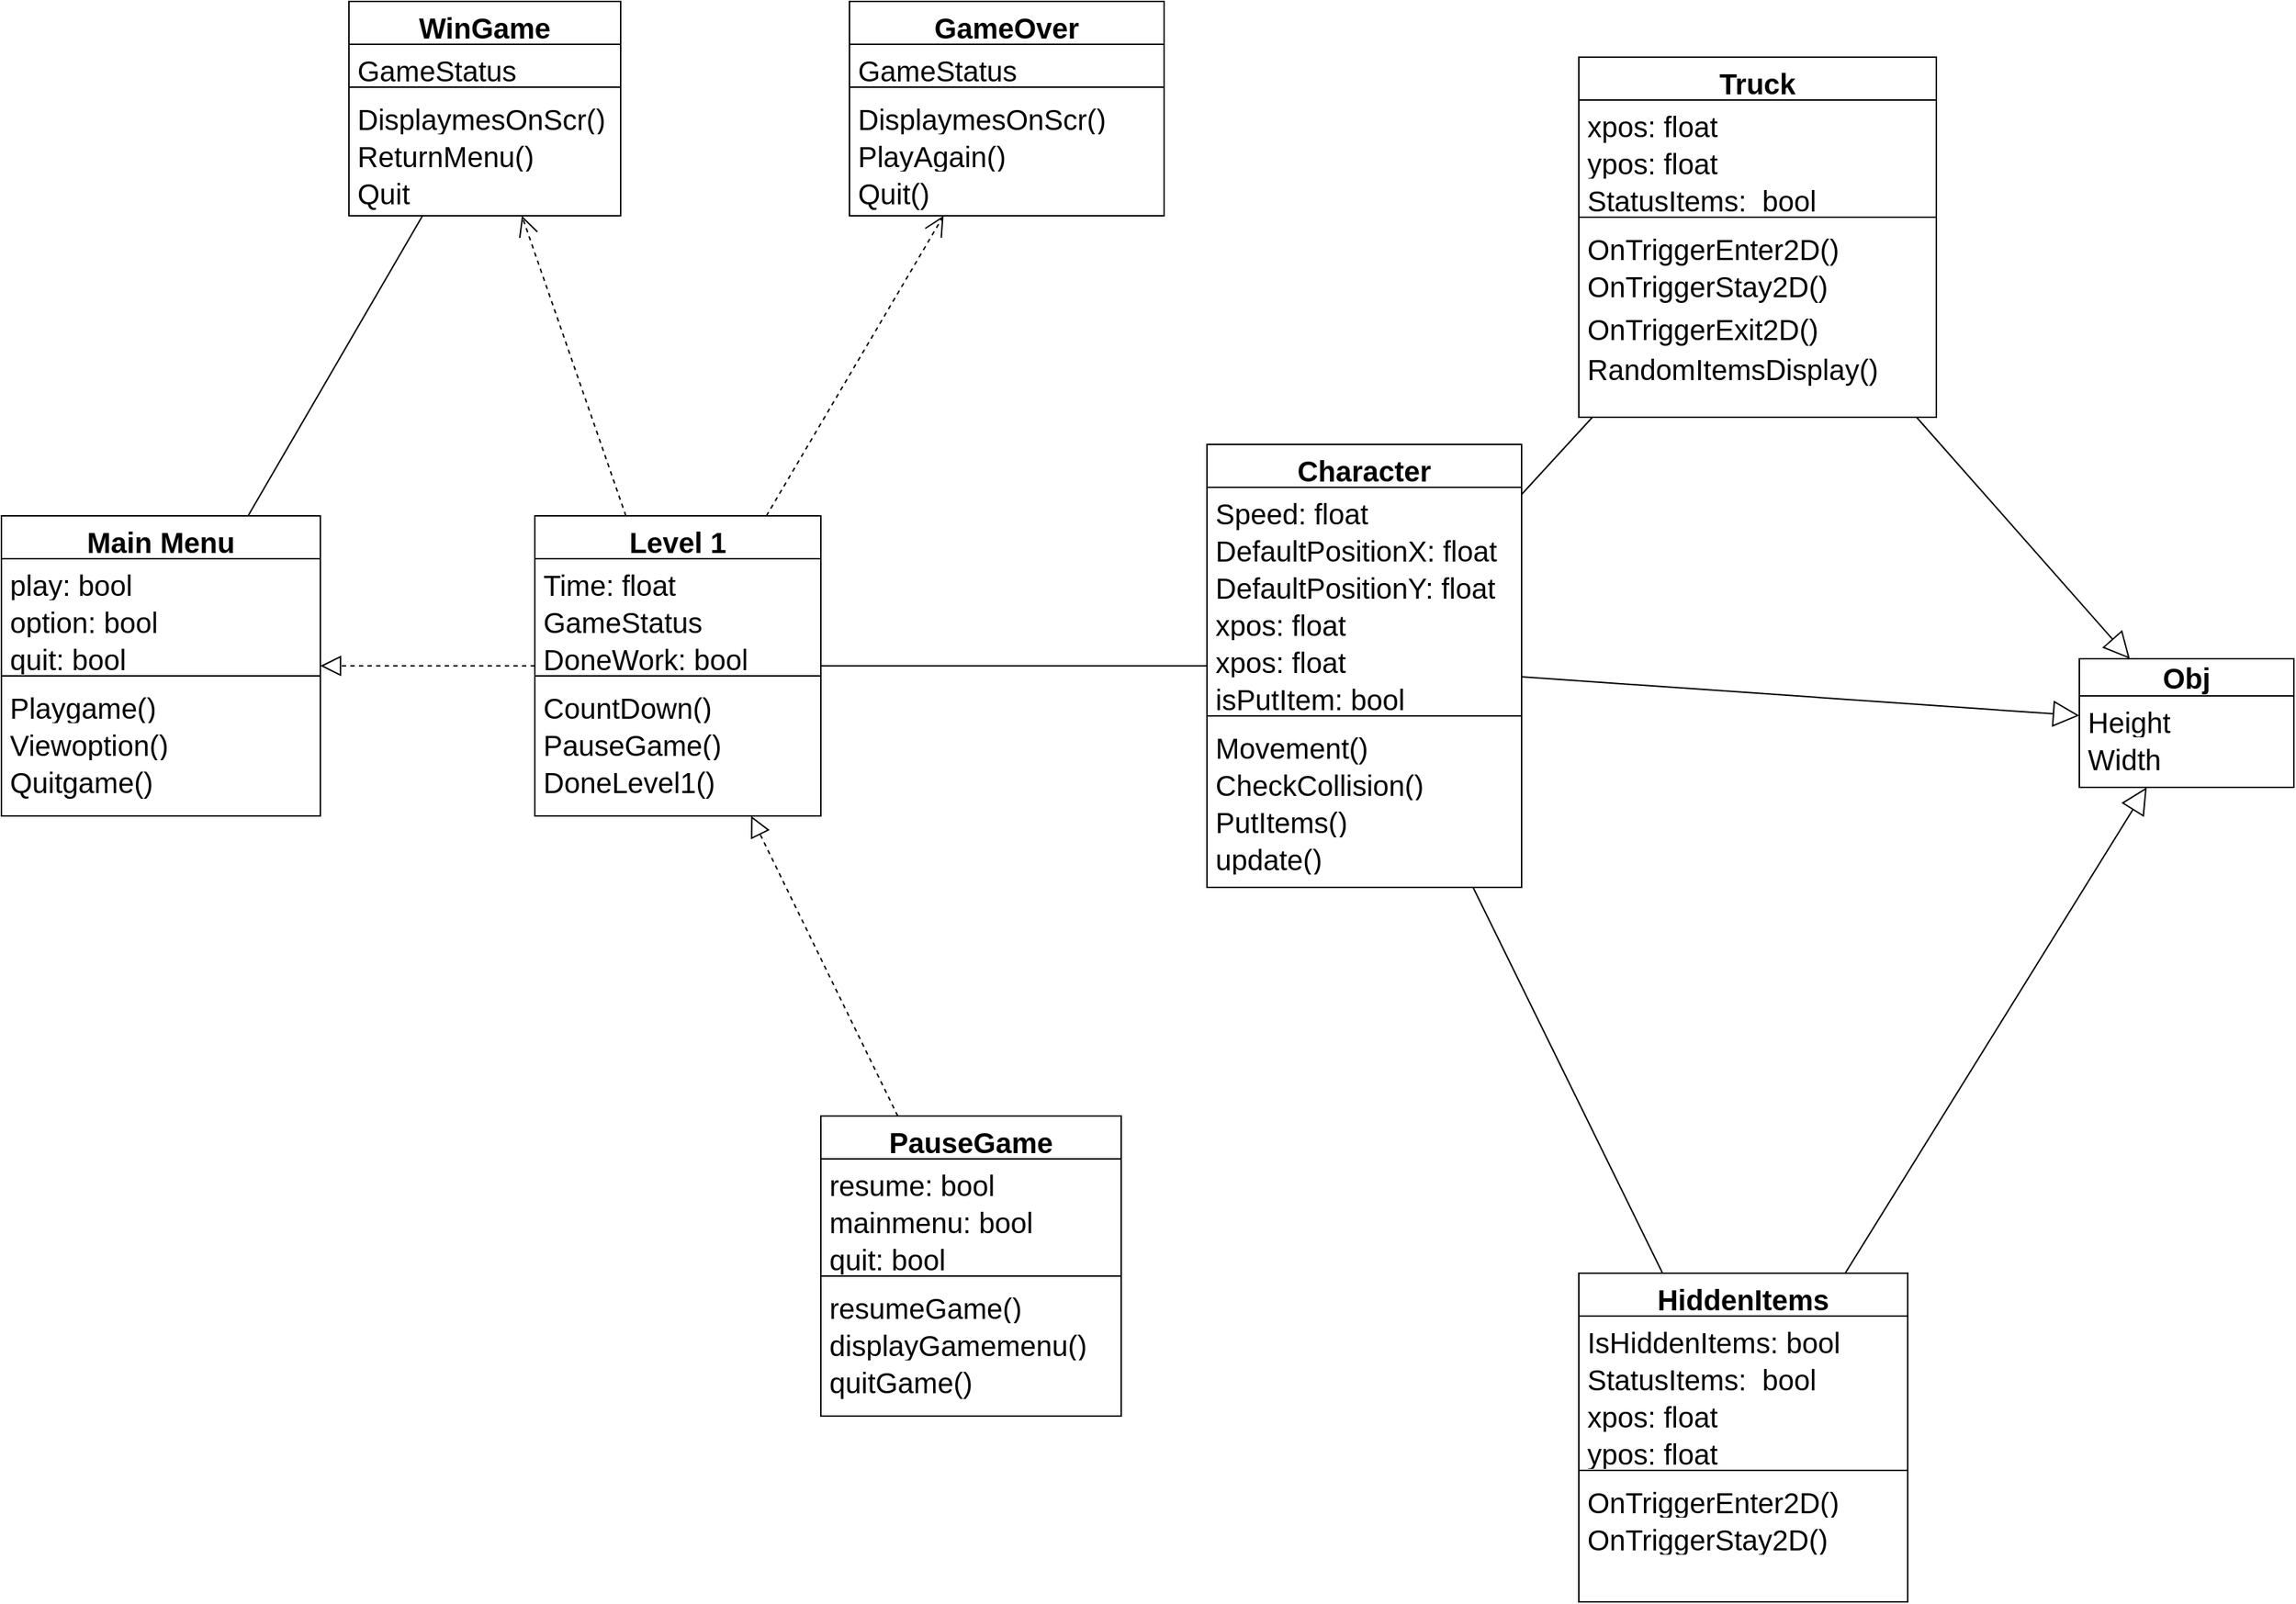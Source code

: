 <mxfile version="24.2.5" type="device">
  <diagram id="C5RBs43oDa-KdzZeNtuy" name="Page-1">
    <mxGraphModel dx="2876" dy="2363" grid="1" gridSize="10" guides="1" tooltips="1" connect="1" arrows="1" fold="1" page="1" pageScale="1" pageWidth="827" pageHeight="1169" math="0" shadow="0">
      <root>
        <mxCell id="WIyWlLk6GJQsqaUBKTNV-0" />
        <mxCell id="WIyWlLk6GJQsqaUBKTNV-1" parent="WIyWlLk6GJQsqaUBKTNV-0" />
        <mxCell id="zkfFHV4jXpPFQw0GAbJ--0" value="Character&#xa;" style="swimlane;fontStyle=1;align=center;verticalAlign=top;childLayout=stackLayout;horizontal=1;startSize=30;horizontalStack=0;resizeParent=1;resizeLast=0;collapsible=1;marginBottom=0;rounded=0;shadow=0;strokeWidth=1;fontSize=20;" parent="WIyWlLk6GJQsqaUBKTNV-1" vertex="1">
          <mxGeometry x="160" y="-440" width="220" height="310" as="geometry">
            <mxRectangle x="230" y="140" width="160" height="26" as="alternateBounds" />
          </mxGeometry>
        </mxCell>
        <mxCell id="zkfFHV4jXpPFQw0GAbJ--1" value="Speed: float" style="text;align=left;verticalAlign=top;spacingLeft=4;spacingRight=4;overflow=hidden;rotatable=0;points=[[0,0.5],[1,0.5]];portConstraint=eastwest;fontSize=20;" parent="zkfFHV4jXpPFQw0GAbJ--0" vertex="1">
          <mxGeometry y="30" width="220" height="26" as="geometry" />
        </mxCell>
        <mxCell id="zkfFHV4jXpPFQw0GAbJ--3" value="DefaultPositionX: float&#xa;" style="text;align=left;verticalAlign=top;spacingLeft=4;spacingRight=4;overflow=hidden;rotatable=0;points=[[0,0.5],[1,0.5]];portConstraint=eastwest;rounded=0;shadow=0;html=0;fontSize=20;" parent="zkfFHV4jXpPFQw0GAbJ--0" vertex="1">
          <mxGeometry y="56" width="220" height="26" as="geometry" />
        </mxCell>
        <mxCell id="CT_r5mI3dePRhRDk6yWv-2" value="DefaultPositionY: float" style="text;strokeColor=none;fillColor=none;align=left;verticalAlign=top;spacingLeft=4;spacingRight=4;overflow=hidden;rotatable=0;points=[[0,0.5],[1,0.5]];portConstraint=eastwest;whiteSpace=wrap;html=1;fontSize=20;" parent="zkfFHV4jXpPFQw0GAbJ--0" vertex="1">
          <mxGeometry y="82" width="220" height="26" as="geometry" />
        </mxCell>
        <mxCell id="CT_r5mI3dePRhRDk6yWv-3" value="xpos: float" style="text;strokeColor=none;fillColor=none;align=left;verticalAlign=top;spacingLeft=4;spacingRight=4;overflow=hidden;rotatable=0;points=[[0,0.5],[1,0.5]];portConstraint=eastwest;whiteSpace=wrap;html=1;fontSize=20;" parent="zkfFHV4jXpPFQw0GAbJ--0" vertex="1">
          <mxGeometry y="108" width="220" height="26" as="geometry" />
        </mxCell>
        <mxCell id="CT_r5mI3dePRhRDk6yWv-4" value="xpos: float" style="text;strokeColor=none;fillColor=none;align=left;verticalAlign=top;spacingLeft=4;spacingRight=4;overflow=hidden;rotatable=0;points=[[0,0.5],[1,0.5]];portConstraint=eastwest;whiteSpace=wrap;html=1;fontSize=20;" parent="zkfFHV4jXpPFQw0GAbJ--0" vertex="1">
          <mxGeometry y="134" width="220" height="26" as="geometry" />
        </mxCell>
        <mxCell id="CT_r5mI3dePRhRDk6yWv-5" value="isPutItem: bool" style="text;strokeColor=none;fillColor=none;align=left;verticalAlign=top;spacingLeft=4;spacingRight=4;overflow=hidden;rotatable=0;points=[[0,0.5],[1,0.5]];portConstraint=eastwest;whiteSpace=wrap;html=1;fontSize=20;" parent="zkfFHV4jXpPFQw0GAbJ--0" vertex="1">
          <mxGeometry y="160" width="220" height="26" as="geometry" />
        </mxCell>
        <mxCell id="zkfFHV4jXpPFQw0GAbJ--4" value="" style="line;html=1;strokeWidth=1;align=left;verticalAlign=middle;spacingTop=-1;spacingLeft=3;spacingRight=3;rotatable=0;labelPosition=right;points=[];portConstraint=eastwest;fontSize=20;" parent="zkfFHV4jXpPFQw0GAbJ--0" vertex="1">
          <mxGeometry y="186" width="220" height="8" as="geometry" />
        </mxCell>
        <mxCell id="zkfFHV4jXpPFQw0GAbJ--5" value="Movement()" style="text;align=left;verticalAlign=top;spacingLeft=4;spacingRight=4;overflow=hidden;rotatable=0;points=[[0,0.5],[1,0.5]];portConstraint=eastwest;fontSize=20;" parent="zkfFHV4jXpPFQw0GAbJ--0" vertex="1">
          <mxGeometry y="194" width="220" height="26" as="geometry" />
        </mxCell>
        <mxCell id="CT_r5mI3dePRhRDk6yWv-6" value="CheckCollision()" style="text;strokeColor=none;fillColor=none;align=left;verticalAlign=top;spacingLeft=4;spacingRight=4;overflow=hidden;rotatable=0;points=[[0,0.5],[1,0.5]];portConstraint=eastwest;whiteSpace=wrap;html=1;fontSize=20;" parent="zkfFHV4jXpPFQw0GAbJ--0" vertex="1">
          <mxGeometry y="220" width="220" height="26" as="geometry" />
        </mxCell>
        <mxCell id="CT_r5mI3dePRhRDk6yWv-7" value="PutItems()" style="text;strokeColor=none;fillColor=none;align=left;verticalAlign=top;spacingLeft=4;spacingRight=4;overflow=hidden;rotatable=0;points=[[0,0.5],[1,0.5]];portConstraint=eastwest;whiteSpace=wrap;html=1;fontSize=20;" parent="zkfFHV4jXpPFQw0GAbJ--0" vertex="1">
          <mxGeometry y="246" width="220" height="26" as="geometry" />
        </mxCell>
        <mxCell id="CT_r5mI3dePRhRDk6yWv-8" value="update()" style="text;strokeColor=none;fillColor=none;align=left;verticalAlign=top;spacingLeft=4;spacingRight=4;overflow=hidden;rotatable=0;points=[[0,0.5],[1,0.5]];portConstraint=eastwest;whiteSpace=wrap;html=1;fontSize=20;" parent="zkfFHV4jXpPFQw0GAbJ--0" vertex="1">
          <mxGeometry y="272" width="220" height="26" as="geometry" />
        </mxCell>
        <mxCell id="zkfFHV4jXpPFQw0GAbJ--6" value="HiddenItems" style="swimlane;fontStyle=1;align=center;verticalAlign=top;childLayout=stackLayout;horizontal=1;startSize=30;horizontalStack=0;resizeParent=1;resizeLast=0;collapsible=1;marginBottom=0;rounded=0;shadow=0;strokeWidth=1;fontSize=20;" parent="WIyWlLk6GJQsqaUBKTNV-1" vertex="1">
          <mxGeometry x="420" y="140" width="230" height="230" as="geometry">
            <mxRectangle x="130" y="380" width="160" height="26" as="alternateBounds" />
          </mxGeometry>
        </mxCell>
        <mxCell id="zkfFHV4jXpPFQw0GAbJ--7" value="IsHiddenItems: bool" style="text;align=left;verticalAlign=top;spacingLeft=4;spacingRight=4;overflow=hidden;rotatable=0;points=[[0,0.5],[1,0.5]];portConstraint=eastwest;fontSize=20;" parent="zkfFHV4jXpPFQw0GAbJ--6" vertex="1">
          <mxGeometry y="30" width="230" height="26" as="geometry" />
        </mxCell>
        <mxCell id="zkfFHV4jXpPFQw0GAbJ--8" value="StatusItems:  bool" style="text;align=left;verticalAlign=top;spacingLeft=4;spacingRight=4;overflow=hidden;rotatable=0;points=[[0,0.5],[1,0.5]];portConstraint=eastwest;rounded=0;shadow=0;html=0;fontSize=20;" parent="zkfFHV4jXpPFQw0GAbJ--6" vertex="1">
          <mxGeometry y="56" width="230" height="26" as="geometry" />
        </mxCell>
        <mxCell id="yN3q4EHjv4awixqsdk8Z-4" value="xpos: float" style="text;strokeColor=none;fillColor=none;align=left;verticalAlign=top;spacingLeft=4;spacingRight=4;overflow=hidden;rotatable=0;points=[[0,0.5],[1,0.5]];portConstraint=eastwest;whiteSpace=wrap;html=1;fontSize=20;" parent="zkfFHV4jXpPFQw0GAbJ--6" vertex="1">
          <mxGeometry y="82" width="230" height="26" as="geometry" />
        </mxCell>
        <mxCell id="yN3q4EHjv4awixqsdk8Z-5" value="ypos: float" style="text;strokeColor=none;fillColor=none;align=left;verticalAlign=top;spacingLeft=4;spacingRight=4;overflow=hidden;rotatable=0;points=[[0,0.5],[1,0.5]];portConstraint=eastwest;whiteSpace=wrap;html=1;fontSize=20;" parent="zkfFHV4jXpPFQw0GAbJ--6" vertex="1">
          <mxGeometry y="108" width="230" height="26" as="geometry" />
        </mxCell>
        <mxCell id="zkfFHV4jXpPFQw0GAbJ--9" value="" style="line;html=1;strokeWidth=1;align=left;verticalAlign=middle;spacingTop=-1;spacingLeft=3;spacingRight=3;rotatable=0;labelPosition=right;points=[];portConstraint=eastwest;fontSize=20;" parent="zkfFHV4jXpPFQw0GAbJ--6" vertex="1">
          <mxGeometry y="134" width="230" height="8" as="geometry" />
        </mxCell>
        <mxCell id="yN3q4EHjv4awixqsdk8Z-1" value="OnTriggerEnter2D()" style="text;strokeColor=none;fillColor=none;align=left;verticalAlign=top;spacingLeft=4;spacingRight=4;overflow=hidden;rotatable=0;points=[[0,0.5],[1,0.5]];portConstraint=eastwest;whiteSpace=wrap;html=1;fontSize=20;" parent="zkfFHV4jXpPFQw0GAbJ--6" vertex="1">
          <mxGeometry y="142" width="230" height="26" as="geometry" />
        </mxCell>
        <mxCell id="yN3q4EHjv4awixqsdk8Z-2" value="OnTriggerStay2D()" style="text;strokeColor=none;fillColor=none;align=left;verticalAlign=top;spacingLeft=4;spacingRight=4;overflow=hidden;rotatable=0;points=[[0,0.5],[1,0.5]];portConstraint=eastwest;whiteSpace=wrap;html=1;fontSize=20;" parent="zkfFHV4jXpPFQw0GAbJ--6" vertex="1">
          <mxGeometry y="168" width="230" height="26" as="geometry" />
        </mxCell>
        <mxCell id="zkfFHV4jXpPFQw0GAbJ--17" value="Truck" style="swimlane;fontStyle=1;align=center;verticalAlign=top;childLayout=stackLayout;horizontal=1;startSize=30;horizontalStack=0;resizeParent=1;resizeLast=0;collapsible=1;marginBottom=0;rounded=0;shadow=0;strokeWidth=1;fontSize=20;" parent="WIyWlLk6GJQsqaUBKTNV-1" vertex="1">
          <mxGeometry x="420" y="-711" width="250" height="252" as="geometry">
            <mxRectangle x="550" y="140" width="160" height="26" as="alternateBounds" />
          </mxGeometry>
        </mxCell>
        <mxCell id="zkfFHV4jXpPFQw0GAbJ--18" value="xpos: float&#xa;" style="text;align=left;verticalAlign=top;spacingLeft=4;spacingRight=4;overflow=hidden;rotatable=0;points=[[0,0.5],[1,0.5]];portConstraint=eastwest;fontSize=20;" parent="zkfFHV4jXpPFQw0GAbJ--17" vertex="1">
          <mxGeometry y="30" width="250" height="26" as="geometry" />
        </mxCell>
        <mxCell id="yN3q4EHjv4awixqsdk8Z-7" value="&lt;font style=&quot;font-size: 20px;&quot;&gt;ypos: float&lt;/font&gt;&lt;div style=&quot;font-size: 20px;&quot;&gt;&lt;br&gt;&lt;/div&gt;" style="text;strokeColor=none;fillColor=none;align=left;verticalAlign=top;spacingLeft=4;spacingRight=4;overflow=hidden;rotatable=0;points=[[0,0.5],[1,0.5]];portConstraint=eastwest;whiteSpace=wrap;html=1;" parent="zkfFHV4jXpPFQw0GAbJ--17" vertex="1">
          <mxGeometry y="56" width="250" height="26" as="geometry" />
        </mxCell>
        <mxCell id="yN3q4EHjv4awixqsdk8Z-8" value="&lt;span style=&quot;font-size: 20px; text-wrap: nowrap;&quot;&gt;StatusItems:&amp;nbsp; bool&lt;/span&gt;" style="text;strokeColor=none;fillColor=none;align=left;verticalAlign=top;spacingLeft=4;spacingRight=4;overflow=hidden;rotatable=0;points=[[0,0.5],[1,0.5]];portConstraint=eastwest;whiteSpace=wrap;html=1;" parent="zkfFHV4jXpPFQw0GAbJ--17" vertex="1">
          <mxGeometry y="82" width="250" height="26" as="geometry" />
        </mxCell>
        <mxCell id="zkfFHV4jXpPFQw0GAbJ--23" value="" style="line;html=1;strokeWidth=1;align=left;verticalAlign=middle;spacingTop=-1;spacingLeft=3;spacingRight=3;rotatable=0;labelPosition=right;points=[];portConstraint=eastwest;fontSize=20;" parent="zkfFHV4jXpPFQw0GAbJ--17" vertex="1">
          <mxGeometry y="108" width="250" height="8" as="geometry" />
        </mxCell>
        <mxCell id="zkfFHV4jXpPFQw0GAbJ--25" value="OnTriggerEnter2D()" style="text;align=left;verticalAlign=top;spacingLeft=4;spacingRight=4;overflow=hidden;rotatable=0;points=[[0,0.5],[1,0.5]];portConstraint=eastwest;fontSize=20;" parent="zkfFHV4jXpPFQw0GAbJ--17" vertex="1">
          <mxGeometry y="116" width="250" height="26" as="geometry" />
        </mxCell>
        <mxCell id="yN3q4EHjv4awixqsdk8Z-12" value="&lt;span style=&quot;font-size: 20px;&quot;&gt;OnTriggerStay2D()&lt;/span&gt;" style="text;strokeColor=none;fillColor=none;align=left;verticalAlign=top;spacingLeft=4;spacingRight=4;overflow=hidden;rotatable=0;points=[[0,0.5],[1,0.5]];portConstraint=eastwest;whiteSpace=wrap;html=1;" parent="zkfFHV4jXpPFQw0GAbJ--17" vertex="1">
          <mxGeometry y="142" width="250" height="30" as="geometry" />
        </mxCell>
        <mxCell id="yN3q4EHjv4awixqsdk8Z-13" value="&lt;span style=&quot;font-size: 20px;&quot;&gt;OnTriggerExit2D()&lt;/span&gt;" style="text;strokeColor=none;fillColor=none;align=left;verticalAlign=top;spacingLeft=4;spacingRight=4;overflow=hidden;rotatable=0;points=[[0,0.5],[1,0.5]];portConstraint=eastwest;whiteSpace=wrap;html=1;" parent="zkfFHV4jXpPFQw0GAbJ--17" vertex="1">
          <mxGeometry y="172" width="250" height="28" as="geometry" />
        </mxCell>
        <mxCell id="yN3q4EHjv4awixqsdk8Z-14" value="&lt;font style=&quot;font-size: 20px;&quot;&gt;RandomItemsDisplay()&lt;/font&gt;" style="text;strokeColor=none;fillColor=none;align=left;verticalAlign=top;spacingLeft=4;spacingRight=4;overflow=hidden;rotatable=0;points=[[0,0.5],[1,0.5]];portConstraint=eastwest;whiteSpace=wrap;html=1;" parent="zkfFHV4jXpPFQw0GAbJ--17" vertex="1">
          <mxGeometry y="200" width="250" height="40" as="geometry" />
        </mxCell>
        <mxCell id="yN3q4EHjv4awixqsdk8Z-16" value="Main Menu" style="swimlane;fontStyle=1;align=center;verticalAlign=top;childLayout=stackLayout;horizontal=1;startSize=30;horizontalStack=0;resizeParent=1;resizeParentMax=0;resizeLast=0;collapsible=1;marginBottom=0;whiteSpace=wrap;html=1;fontSize=20;" parent="WIyWlLk6GJQsqaUBKTNV-1" vertex="1">
          <mxGeometry x="-683" y="-390" width="223" height="210" as="geometry" />
        </mxCell>
        <mxCell id="yN3q4EHjv4awixqsdk8Z-17" value="play: bool&lt;div style=&quot;font-size: 20px;&quot;&gt;&lt;br style=&quot;font-size: 20px;&quot;&gt;&lt;/div&gt;" style="text;strokeColor=none;fillColor=none;align=left;verticalAlign=top;spacingLeft=4;spacingRight=4;overflow=hidden;rotatable=0;points=[[0,0.5],[1,0.5]];portConstraint=eastwest;whiteSpace=wrap;html=1;fontSize=20;" parent="yN3q4EHjv4awixqsdk8Z-16" vertex="1">
          <mxGeometry y="30" width="223" height="26" as="geometry" />
        </mxCell>
        <mxCell id="yN3q4EHjv4awixqsdk8Z-20" value="option: bool" style="text;strokeColor=none;fillColor=none;align=left;verticalAlign=top;spacingLeft=4;spacingRight=4;overflow=hidden;rotatable=0;points=[[0,0.5],[1,0.5]];portConstraint=eastwest;whiteSpace=wrap;html=1;fontSize=20;" parent="yN3q4EHjv4awixqsdk8Z-16" vertex="1">
          <mxGeometry y="56" width="223" height="26" as="geometry" />
        </mxCell>
        <mxCell id="yN3q4EHjv4awixqsdk8Z-21" value="quit: bool" style="text;strokeColor=none;fillColor=none;align=left;verticalAlign=top;spacingLeft=4;spacingRight=4;overflow=hidden;rotatable=0;points=[[0,0.5],[1,0.5]];portConstraint=eastwest;whiteSpace=wrap;html=1;fontSize=20;" parent="yN3q4EHjv4awixqsdk8Z-16" vertex="1">
          <mxGeometry y="82" width="223" height="26" as="geometry" />
        </mxCell>
        <mxCell id="yN3q4EHjv4awixqsdk8Z-18" value="" style="line;strokeWidth=1;fillColor=none;align=left;verticalAlign=middle;spacingTop=-1;spacingLeft=3;spacingRight=3;rotatable=0;labelPosition=right;points=[];portConstraint=eastwest;strokeColor=inherit;fontSize=20;" parent="yN3q4EHjv4awixqsdk8Z-16" vertex="1">
          <mxGeometry y="108" width="223" height="8" as="geometry" />
        </mxCell>
        <mxCell id="yN3q4EHjv4awixqsdk8Z-19" value="Playgame()" style="text;strokeColor=none;fillColor=none;align=left;verticalAlign=top;spacingLeft=4;spacingRight=4;overflow=hidden;rotatable=0;points=[[0,0.5],[1,0.5]];portConstraint=eastwest;whiteSpace=wrap;html=1;fontSize=20;" parent="yN3q4EHjv4awixqsdk8Z-16" vertex="1">
          <mxGeometry y="116" width="223" height="26" as="geometry" />
        </mxCell>
        <mxCell id="yN3q4EHjv4awixqsdk8Z-22" value="Viewoption()" style="text;strokeColor=none;fillColor=none;align=left;verticalAlign=top;spacingLeft=4;spacingRight=4;overflow=hidden;rotatable=0;points=[[0,0.5],[1,0.5]];portConstraint=eastwest;whiteSpace=wrap;html=1;fontSize=20;" parent="yN3q4EHjv4awixqsdk8Z-16" vertex="1">
          <mxGeometry y="142" width="223" height="26" as="geometry" />
        </mxCell>
        <mxCell id="yN3q4EHjv4awixqsdk8Z-23" value="Quitgame()" style="text;strokeColor=none;fillColor=none;align=left;verticalAlign=top;spacingLeft=4;spacingRight=4;overflow=hidden;rotatable=0;points=[[0,0.5],[1,0.5]];portConstraint=eastwest;whiteSpace=wrap;html=1;fontSize=20;" parent="yN3q4EHjv4awixqsdk8Z-16" vertex="1">
          <mxGeometry y="168" width="223" height="42" as="geometry" />
        </mxCell>
        <mxCell id="yN3q4EHjv4awixqsdk8Z-24" value="Level 1" style="swimlane;fontStyle=1;align=center;verticalAlign=top;childLayout=stackLayout;horizontal=1;startSize=30;horizontalStack=0;resizeParent=1;resizeParentMax=0;resizeLast=0;collapsible=1;marginBottom=0;whiteSpace=wrap;html=1;fontSize=20;" parent="WIyWlLk6GJQsqaUBKTNV-1" vertex="1">
          <mxGeometry x="-310" y="-390" width="200" height="210" as="geometry" />
        </mxCell>
        <mxCell id="yN3q4EHjv4awixqsdk8Z-25" value="Time: float" style="text;strokeColor=none;fillColor=none;align=left;verticalAlign=top;spacingLeft=4;spacingRight=4;overflow=hidden;rotatable=0;points=[[0,0.5],[1,0.5]];portConstraint=eastwest;whiteSpace=wrap;html=1;fontSize=20;" parent="yN3q4EHjv4awixqsdk8Z-24" vertex="1">
          <mxGeometry y="30" width="200" height="26" as="geometry" />
        </mxCell>
        <mxCell id="yN3q4EHjv4awixqsdk8Z-28" value="GameStatus" style="text;strokeColor=none;fillColor=none;align=left;verticalAlign=top;spacingLeft=4;spacingRight=4;overflow=hidden;rotatable=0;points=[[0,0.5],[1,0.5]];portConstraint=eastwest;whiteSpace=wrap;html=1;fontSize=20;" parent="yN3q4EHjv4awixqsdk8Z-24" vertex="1">
          <mxGeometry y="56" width="200" height="26" as="geometry" />
        </mxCell>
        <mxCell id="yN3q4EHjv4awixqsdk8Z-30" value="DoneWork: bool" style="text;strokeColor=none;fillColor=none;align=left;verticalAlign=top;spacingLeft=4;spacingRight=4;overflow=hidden;rotatable=0;points=[[0,0.5],[1,0.5]];portConstraint=eastwest;whiteSpace=wrap;html=1;fontSize=20;" parent="yN3q4EHjv4awixqsdk8Z-24" vertex="1">
          <mxGeometry y="82" width="200" height="26" as="geometry" />
        </mxCell>
        <mxCell id="yN3q4EHjv4awixqsdk8Z-26" value="" style="line;strokeWidth=1;fillColor=none;align=left;verticalAlign=middle;spacingTop=-1;spacingLeft=3;spacingRight=3;rotatable=0;labelPosition=right;points=[];portConstraint=eastwest;strokeColor=inherit;fontSize=20;" parent="yN3q4EHjv4awixqsdk8Z-24" vertex="1">
          <mxGeometry y="108" width="200" height="8" as="geometry" />
        </mxCell>
        <mxCell id="yN3q4EHjv4awixqsdk8Z-27" value="CountDown()" style="text;strokeColor=none;fillColor=none;align=left;verticalAlign=top;spacingLeft=4;spacingRight=4;overflow=hidden;rotatable=0;points=[[0,0.5],[1,0.5]];portConstraint=eastwest;whiteSpace=wrap;html=1;fontSize=20;" parent="yN3q4EHjv4awixqsdk8Z-24" vertex="1">
          <mxGeometry y="116" width="200" height="26" as="geometry" />
        </mxCell>
        <mxCell id="yN3q4EHjv4awixqsdk8Z-29" value="PauseGame()" style="text;strokeColor=none;fillColor=none;align=left;verticalAlign=top;spacingLeft=4;spacingRight=4;overflow=hidden;rotatable=0;points=[[0,0.5],[1,0.5]];portConstraint=eastwest;whiteSpace=wrap;html=1;fontSize=20;" parent="yN3q4EHjv4awixqsdk8Z-24" vertex="1">
          <mxGeometry y="142" width="200" height="26" as="geometry" />
        </mxCell>
        <mxCell id="yN3q4EHjv4awixqsdk8Z-31" value="DoneLevel1()" style="text;strokeColor=none;fillColor=none;align=left;verticalAlign=top;spacingLeft=4;spacingRight=4;overflow=hidden;rotatable=0;points=[[0,0.5],[1,0.5]];portConstraint=eastwest;whiteSpace=wrap;html=1;fontSize=20;" parent="yN3q4EHjv4awixqsdk8Z-24" vertex="1">
          <mxGeometry y="168" width="200" height="42" as="geometry" />
        </mxCell>
        <mxCell id="yN3q4EHjv4awixqsdk8Z-36" value="PauseGame" style="swimlane;fontStyle=1;align=center;verticalAlign=top;childLayout=stackLayout;horizontal=1;startSize=30;horizontalStack=0;resizeParent=1;resizeParentMax=0;resizeLast=0;collapsible=1;marginBottom=0;whiteSpace=wrap;html=1;fontSize=20;" parent="WIyWlLk6GJQsqaUBKTNV-1" vertex="1">
          <mxGeometry x="-110" y="30" width="210" height="210" as="geometry" />
        </mxCell>
        <mxCell id="yN3q4EHjv4awixqsdk8Z-37" value="resume: bool" style="text;strokeColor=none;fillColor=none;align=left;verticalAlign=top;spacingLeft=4;spacingRight=4;overflow=hidden;rotatable=0;points=[[0,0.5],[1,0.5]];portConstraint=eastwest;whiteSpace=wrap;html=1;fontSize=20;" parent="yN3q4EHjv4awixqsdk8Z-36" vertex="1">
          <mxGeometry y="30" width="210" height="26" as="geometry" />
        </mxCell>
        <mxCell id="yN3q4EHjv4awixqsdk8Z-40" value="mainmenu: bool" style="text;strokeColor=none;fillColor=none;align=left;verticalAlign=top;spacingLeft=4;spacingRight=4;overflow=hidden;rotatable=0;points=[[0,0.5],[1,0.5]];portConstraint=eastwest;whiteSpace=wrap;html=1;fontSize=20;" parent="yN3q4EHjv4awixqsdk8Z-36" vertex="1">
          <mxGeometry y="56" width="210" height="26" as="geometry" />
        </mxCell>
        <mxCell id="yN3q4EHjv4awixqsdk8Z-41" value="quit: bool" style="text;strokeColor=none;fillColor=none;align=left;verticalAlign=top;spacingLeft=4;spacingRight=4;overflow=hidden;rotatable=0;points=[[0,0.5],[1,0.5]];portConstraint=eastwest;whiteSpace=wrap;html=1;fontSize=20;" parent="yN3q4EHjv4awixqsdk8Z-36" vertex="1">
          <mxGeometry y="82" width="210" height="26" as="geometry" />
        </mxCell>
        <mxCell id="yN3q4EHjv4awixqsdk8Z-38" value="" style="line;strokeWidth=1;fillColor=none;align=left;verticalAlign=middle;spacingTop=-1;spacingLeft=3;spacingRight=3;rotatable=0;labelPosition=right;points=[];portConstraint=eastwest;strokeColor=inherit;fontSize=20;" parent="yN3q4EHjv4awixqsdk8Z-36" vertex="1">
          <mxGeometry y="108" width="210" height="8" as="geometry" />
        </mxCell>
        <mxCell id="yN3q4EHjv4awixqsdk8Z-42" value="resumeGame()" style="text;strokeColor=none;fillColor=none;align=left;verticalAlign=top;spacingLeft=4;spacingRight=4;overflow=hidden;rotatable=0;points=[[0,0.5],[1,0.5]];portConstraint=eastwest;whiteSpace=wrap;html=1;fontSize=20;" parent="yN3q4EHjv4awixqsdk8Z-36" vertex="1">
          <mxGeometry y="116" width="210" height="26" as="geometry" />
        </mxCell>
        <mxCell id="yN3q4EHjv4awixqsdk8Z-43" value="displayGamemenu()" style="text;strokeColor=none;fillColor=none;align=left;verticalAlign=top;spacingLeft=4;spacingRight=4;overflow=hidden;rotatable=0;points=[[0,0.5],[1,0.5]];portConstraint=eastwest;whiteSpace=wrap;html=1;fontSize=20;" parent="yN3q4EHjv4awixqsdk8Z-36" vertex="1">
          <mxGeometry y="142" width="210" height="26" as="geometry" />
        </mxCell>
        <mxCell id="yN3q4EHjv4awixqsdk8Z-44" value="quitGame()" style="text;strokeColor=none;fillColor=none;align=left;verticalAlign=top;spacingLeft=4;spacingRight=4;overflow=hidden;rotatable=0;points=[[0,0.5],[1,0.5]];portConstraint=eastwest;whiteSpace=wrap;html=1;fontSize=20;" parent="yN3q4EHjv4awixqsdk8Z-36" vertex="1">
          <mxGeometry y="168" width="210" height="42" as="geometry" />
        </mxCell>
        <mxCell id="yN3q4EHjv4awixqsdk8Z-49" value="WinGame" style="swimlane;fontStyle=1;align=center;verticalAlign=top;childLayout=stackLayout;horizontal=1;startSize=30;horizontalStack=0;resizeParent=1;resizeParentMax=0;resizeLast=0;collapsible=1;marginBottom=0;whiteSpace=wrap;html=1;fontSize=20;" parent="WIyWlLk6GJQsqaUBKTNV-1" vertex="1">
          <mxGeometry x="-440" y="-750" width="190" height="150" as="geometry" />
        </mxCell>
        <mxCell id="yN3q4EHjv4awixqsdk8Z-50" value="GameStatus" style="text;strokeColor=none;fillColor=none;align=left;verticalAlign=top;spacingLeft=4;spacingRight=4;overflow=hidden;rotatable=0;points=[[0,0.5],[1,0.5]];portConstraint=eastwest;whiteSpace=wrap;html=1;fontSize=20;" parent="yN3q4EHjv4awixqsdk8Z-49" vertex="1">
          <mxGeometry y="30" width="190" height="26" as="geometry" />
        </mxCell>
        <mxCell id="yN3q4EHjv4awixqsdk8Z-51" value="" style="line;strokeWidth=1;fillColor=none;align=left;verticalAlign=middle;spacingTop=-1;spacingLeft=3;spacingRight=3;rotatable=0;labelPosition=right;points=[];portConstraint=eastwest;strokeColor=inherit;fontSize=20;" parent="yN3q4EHjv4awixqsdk8Z-49" vertex="1">
          <mxGeometry y="56" width="190" height="8" as="geometry" />
        </mxCell>
        <mxCell id="yN3q4EHjv4awixqsdk8Z-52" value="DisplaymesOnScr()" style="text;strokeColor=none;fillColor=none;align=left;verticalAlign=top;spacingLeft=4;spacingRight=4;overflow=hidden;rotatable=0;points=[[0,0.5],[1,0.5]];portConstraint=eastwest;whiteSpace=wrap;html=1;fontSize=20;" parent="yN3q4EHjv4awixqsdk8Z-49" vertex="1">
          <mxGeometry y="64" width="190" height="26" as="geometry" />
        </mxCell>
        <mxCell id="yN3q4EHjv4awixqsdk8Z-64" value="ReturnMenu()" style="text;strokeColor=none;fillColor=none;align=left;verticalAlign=top;spacingLeft=4;spacingRight=4;overflow=hidden;rotatable=0;points=[[0,0.5],[1,0.5]];portConstraint=eastwest;whiteSpace=wrap;html=1;fontSize=20;" parent="yN3q4EHjv4awixqsdk8Z-49" vertex="1">
          <mxGeometry y="90" width="190" height="26" as="geometry" />
        </mxCell>
        <mxCell id="yN3q4EHjv4awixqsdk8Z-67" value="Quit" style="text;strokeColor=none;fillColor=none;align=left;verticalAlign=top;spacingLeft=4;spacingRight=4;overflow=hidden;rotatable=0;points=[[0,0.5],[1,0.5]];portConstraint=eastwest;whiteSpace=wrap;html=1;fontSize=20;" parent="yN3q4EHjv4awixqsdk8Z-49" vertex="1">
          <mxGeometry y="116" width="190" height="34" as="geometry" />
        </mxCell>
        <mxCell id="yN3q4EHjv4awixqsdk8Z-58" value="GameOver" style="swimlane;fontStyle=1;align=center;verticalAlign=top;childLayout=stackLayout;horizontal=1;startSize=30;horizontalStack=0;resizeParent=1;resizeParentMax=0;resizeLast=0;collapsible=1;marginBottom=0;whiteSpace=wrap;html=1;fontSize=20;" parent="WIyWlLk6GJQsqaUBKTNV-1" vertex="1">
          <mxGeometry x="-90" y="-750" width="220" height="150" as="geometry" />
        </mxCell>
        <mxCell id="yN3q4EHjv4awixqsdk8Z-59" value="GameStatus" style="text;strokeColor=none;fillColor=none;align=left;verticalAlign=top;spacingLeft=4;spacingRight=4;overflow=hidden;rotatable=0;points=[[0,0.5],[1,0.5]];portConstraint=eastwest;whiteSpace=wrap;html=1;fontSize=20;" parent="yN3q4EHjv4awixqsdk8Z-58" vertex="1">
          <mxGeometry y="30" width="220" height="26" as="geometry" />
        </mxCell>
        <mxCell id="yN3q4EHjv4awixqsdk8Z-60" value="" style="line;strokeWidth=1;fillColor=none;align=left;verticalAlign=middle;spacingTop=-1;spacingLeft=3;spacingRight=3;rotatable=0;labelPosition=right;points=[];portConstraint=eastwest;strokeColor=inherit;fontSize=20;" parent="yN3q4EHjv4awixqsdk8Z-58" vertex="1">
          <mxGeometry y="56" width="220" height="8" as="geometry" />
        </mxCell>
        <mxCell id="yN3q4EHjv4awixqsdk8Z-61" value="DisplaymesOnScr()" style="text;strokeColor=none;fillColor=none;align=left;verticalAlign=top;spacingLeft=4;spacingRight=4;overflow=hidden;rotatable=0;points=[[0,0.5],[1,0.5]];portConstraint=eastwest;whiteSpace=wrap;html=1;fontSize=20;" parent="yN3q4EHjv4awixqsdk8Z-58" vertex="1">
          <mxGeometry y="64" width="220" height="26" as="geometry" />
        </mxCell>
        <mxCell id="yN3q4EHjv4awixqsdk8Z-65" value="PlayAgain()" style="text;strokeColor=none;fillColor=none;align=left;verticalAlign=top;spacingLeft=4;spacingRight=4;overflow=hidden;rotatable=0;points=[[0,0.5],[1,0.5]];portConstraint=eastwest;whiteSpace=wrap;html=1;fontSize=20;" parent="yN3q4EHjv4awixqsdk8Z-58" vertex="1">
          <mxGeometry y="90" width="220" height="26" as="geometry" />
        </mxCell>
        <mxCell id="yN3q4EHjv4awixqsdk8Z-66" value="Quit()" style="text;strokeColor=none;fillColor=none;align=left;verticalAlign=top;spacingLeft=4;spacingRight=4;overflow=hidden;rotatable=0;points=[[0,0.5],[1,0.5]];portConstraint=eastwest;whiteSpace=wrap;html=1;fontSize=20;" parent="yN3q4EHjv4awixqsdk8Z-58" vertex="1">
          <mxGeometry y="116" width="220" height="34" as="geometry" />
        </mxCell>
        <mxCell id="T15lQLbtFyFE5skMQGa2-1" value="&lt;b style=&quot;font-size: 20px;&quot;&gt;Obj&lt;/b&gt;" style="swimlane;fontStyle=0;childLayout=stackLayout;horizontal=1;startSize=26;fillColor=none;horizontalStack=0;resizeParent=1;resizeParentMax=0;resizeLast=0;collapsible=1;marginBottom=0;whiteSpace=wrap;html=1;fontSize=20;" vertex="1" parent="WIyWlLk6GJQsqaUBKTNV-1">
          <mxGeometry x="770" y="-290" width="150" height="90" as="geometry" />
        </mxCell>
        <mxCell id="T15lQLbtFyFE5skMQGa2-2" value="Height" style="text;strokeColor=none;fillColor=none;align=left;verticalAlign=top;spacingLeft=4;spacingRight=4;overflow=hidden;rotatable=0;points=[[0,0.5],[1,0.5]];portConstraint=eastwest;whiteSpace=wrap;html=1;fontSize=20;" vertex="1" parent="T15lQLbtFyFE5skMQGa2-1">
          <mxGeometry y="26" width="150" height="26" as="geometry" />
        </mxCell>
        <mxCell id="T15lQLbtFyFE5skMQGa2-3" value="Width&lt;div style=&quot;font-size: 20px;&quot;&gt;&lt;br style=&quot;font-size: 20px;&quot;&gt;&lt;/div&gt;" style="text;strokeColor=none;fillColor=none;align=left;verticalAlign=top;spacingLeft=4;spacingRight=4;overflow=hidden;rotatable=0;points=[[0,0.5],[1,0.5]];portConstraint=eastwest;whiteSpace=wrap;html=1;fontSize=20;" vertex="1" parent="T15lQLbtFyFE5skMQGa2-1">
          <mxGeometry y="52" width="150" height="38" as="geometry" />
        </mxCell>
        <mxCell id="T15lQLbtFyFE5skMQGa2-7" value="" style="endArrow=none;html=1;rounded=0;" edge="1" parent="WIyWlLk6GJQsqaUBKTNV-1" source="zkfFHV4jXpPFQw0GAbJ--0" target="zkfFHV4jXpPFQw0GAbJ--17">
          <mxGeometry width="50" height="50" relative="1" as="geometry">
            <mxPoint x="390" y="-120" as="sourcePoint" />
            <mxPoint x="440" y="-170" as="targetPoint" />
          </mxGeometry>
        </mxCell>
        <mxCell id="T15lQLbtFyFE5skMQGa2-8" value="" style="endArrow=none;html=1;rounded=0;" edge="1" parent="WIyWlLk6GJQsqaUBKTNV-1" source="zkfFHV4jXpPFQw0GAbJ--6" target="zkfFHV4jXpPFQw0GAbJ--0">
          <mxGeometry width="50" height="50" relative="1" as="geometry">
            <mxPoint x="390" y="-120" as="sourcePoint" />
            <mxPoint x="440" y="-170" as="targetPoint" />
          </mxGeometry>
        </mxCell>
        <mxCell id="T15lQLbtFyFE5skMQGa2-10" value="" style="endArrow=block;endSize=16;endFill=0;html=1;rounded=0;" edge="1" parent="WIyWlLk6GJQsqaUBKTNV-1" source="zkfFHV4jXpPFQw0GAbJ--0" target="T15lQLbtFyFE5skMQGa2-1">
          <mxGeometry width="160" relative="1" as="geometry">
            <mxPoint x="330" y="-150" as="sourcePoint" />
            <mxPoint x="490" y="-150" as="targetPoint" />
          </mxGeometry>
        </mxCell>
        <mxCell id="T15lQLbtFyFE5skMQGa2-11" value="" style="endArrow=block;endSize=16;endFill=0;html=1;rounded=0;" edge="1" parent="WIyWlLk6GJQsqaUBKTNV-1" source="zkfFHV4jXpPFQw0GAbJ--17" target="T15lQLbtFyFE5skMQGa2-1">
          <mxGeometry width="160" relative="1" as="geometry">
            <mxPoint x="330" y="-150" as="sourcePoint" />
            <mxPoint x="490" y="-150" as="targetPoint" />
          </mxGeometry>
        </mxCell>
        <mxCell id="T15lQLbtFyFE5skMQGa2-12" value="" style="endArrow=block;endSize=16;endFill=0;html=1;rounded=0;" edge="1" parent="WIyWlLk6GJQsqaUBKTNV-1" source="zkfFHV4jXpPFQw0GAbJ--6" target="T15lQLbtFyFE5skMQGa2-1">
          <mxGeometry width="160" relative="1" as="geometry">
            <mxPoint x="330" y="-150" as="sourcePoint" />
            <mxPoint x="490" y="-150" as="targetPoint" />
          </mxGeometry>
        </mxCell>
        <mxCell id="T15lQLbtFyFE5skMQGa2-13" value="" style="endArrow=none;html=1;rounded=0;" edge="1" parent="WIyWlLk6GJQsqaUBKTNV-1" source="zkfFHV4jXpPFQw0GAbJ--0" target="yN3q4EHjv4awixqsdk8Z-24">
          <mxGeometry width="50" height="50" relative="1" as="geometry">
            <mxPoint x="390" y="-120" as="sourcePoint" />
            <mxPoint x="440" y="-170" as="targetPoint" />
          </mxGeometry>
        </mxCell>
        <mxCell id="T15lQLbtFyFE5skMQGa2-14" value="" style="endArrow=block;dashed=1;endFill=0;endSize=12;html=1;rounded=0;" edge="1" parent="WIyWlLk6GJQsqaUBKTNV-1" source="yN3q4EHjv4awixqsdk8Z-36" target="yN3q4EHjv4awixqsdk8Z-24">
          <mxGeometry width="160" relative="1" as="geometry">
            <mxPoint x="330" y="-150" as="sourcePoint" />
            <mxPoint x="490" y="-150" as="targetPoint" />
          </mxGeometry>
        </mxCell>
        <mxCell id="T15lQLbtFyFE5skMQGa2-15" value="" style="endArrow=block;dashed=1;endFill=0;endSize=12;html=1;rounded=0;" edge="1" parent="WIyWlLk6GJQsqaUBKTNV-1" source="yN3q4EHjv4awixqsdk8Z-24" target="yN3q4EHjv4awixqsdk8Z-16">
          <mxGeometry width="160" relative="1" as="geometry">
            <mxPoint x="340" y="-130" as="sourcePoint" />
            <mxPoint x="500" y="-130" as="targetPoint" />
          </mxGeometry>
        </mxCell>
        <mxCell id="T15lQLbtFyFE5skMQGa2-16" value="" style="endArrow=open;endSize=12;dashed=1;html=1;rounded=0;" edge="1" parent="WIyWlLk6GJQsqaUBKTNV-1" source="yN3q4EHjv4awixqsdk8Z-24" target="yN3q4EHjv4awixqsdk8Z-49">
          <mxGeometry width="160" relative="1" as="geometry">
            <mxPoint x="340" y="-130" as="sourcePoint" />
            <mxPoint x="500" y="-130" as="targetPoint" />
          </mxGeometry>
        </mxCell>
        <mxCell id="T15lQLbtFyFE5skMQGa2-17" value="" style="endArrow=open;endSize=12;dashed=1;html=1;rounded=0;" edge="1" parent="WIyWlLk6GJQsqaUBKTNV-1" source="yN3q4EHjv4awixqsdk8Z-24" target="yN3q4EHjv4awixqsdk8Z-58">
          <mxGeometry width="160" relative="1" as="geometry">
            <mxPoint x="340" y="-130" as="sourcePoint" />
            <mxPoint x="500" y="-130" as="targetPoint" />
          </mxGeometry>
        </mxCell>
        <mxCell id="T15lQLbtFyFE5skMQGa2-18" value="" style="endArrow=none;html=1;rounded=0;" edge="1" parent="WIyWlLk6GJQsqaUBKTNV-1" source="yN3q4EHjv4awixqsdk8Z-16" target="yN3q4EHjv4awixqsdk8Z-49">
          <mxGeometry width="50" height="50" relative="1" as="geometry">
            <mxPoint x="400" y="-110" as="sourcePoint" />
            <mxPoint x="450" y="-160" as="targetPoint" />
          </mxGeometry>
        </mxCell>
      </root>
    </mxGraphModel>
  </diagram>
</mxfile>
